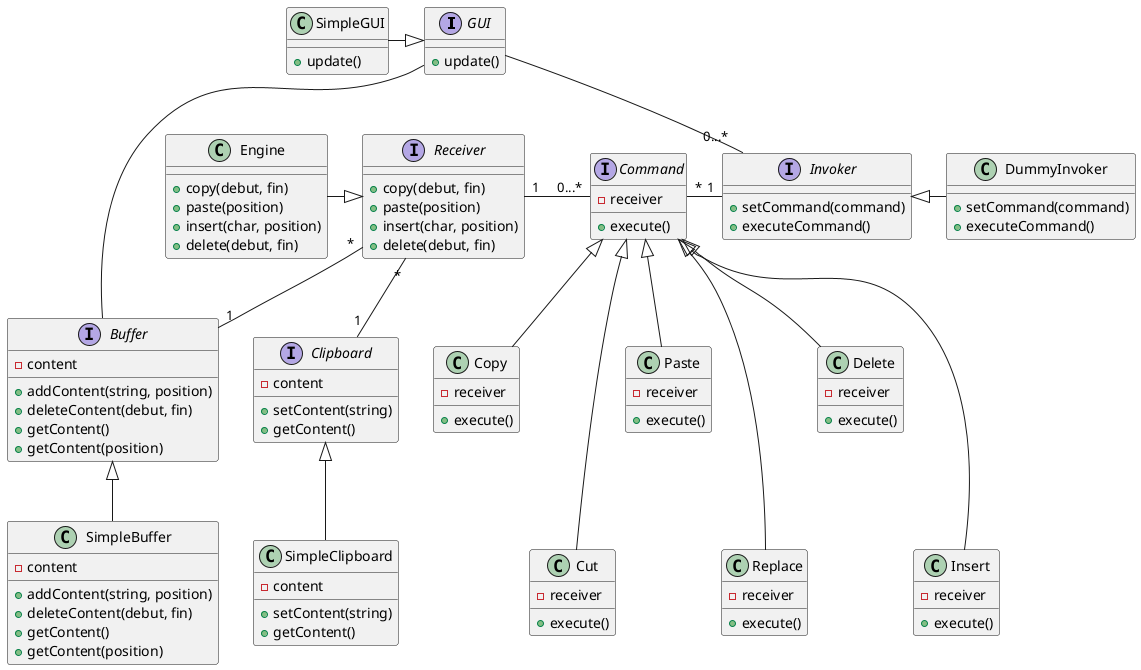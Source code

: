 @startuml
'https://plantuml.com/class-diagram

interface GUI {
    + update()
}

interface Invoker {
    + setCommand(command)
    + executeCommand()
}

interface Command {
    - receiver
    + execute()
}

interface Receiver {
    + copy(debut, fin)
    + paste(position)
    + insert(char, position)
    + delete(debut, fin)
}

interface Clipboard {
    - content
    + setContent(string)
    + getContent()
}

interface Buffer {
    - content
    + addContent(string, position)
    + deleteContent(debut, fin)
    + getContent()
    + getContent(position)
}

class SimpleGUI {
    + update()
}

class Engine {
    + copy(debut, fin)
    + paste(position)
    + insert(char, position)
    + delete(debut, fin)
}


class Copy {
    - receiver
    + execute()
}

class Cut {
    - receiver
    + execute()
}

class Paste {
    - receiver
    + execute()
}

class Replace {
    - receiver
    + execute()
}

class Delete {
    - receiver
    + execute()
}

class Insert {
    - receiver
    + execute()
}

class SimpleBuffer {
    - content
    + addContent(string, position)
    + deleteContent(debut, fin)
    + getContent()
    + getContent(position)
}

class SimpleClipboard {
    - content
    + setContent(string)
    + getContent()
}

class DummyInvoker {
    + setCommand(command)
    + executeCommand()
}


GUI --- Buffer
GUI --"0...*" Invoker

Receiver "1"-"0...*" Command
Receiver "*"-down-"1" Buffer
Receiver "*"--down"1" Clipboard

SimpleGUI -right|> GUI

Engine -right-|> Receiver

Invoker "1"--left"*" Command


Copy -up-|> Command
Paste -up-|> Command
Replace --up-|> Command
Delete -up-|> Command
Cut --up-|> Command
Insert -up--|> Command

SimpleBuffer -up-|> Buffer
SimpleClipboard -up-|> Clipboard

DummyInvoker -left|> Invoker


@enduml